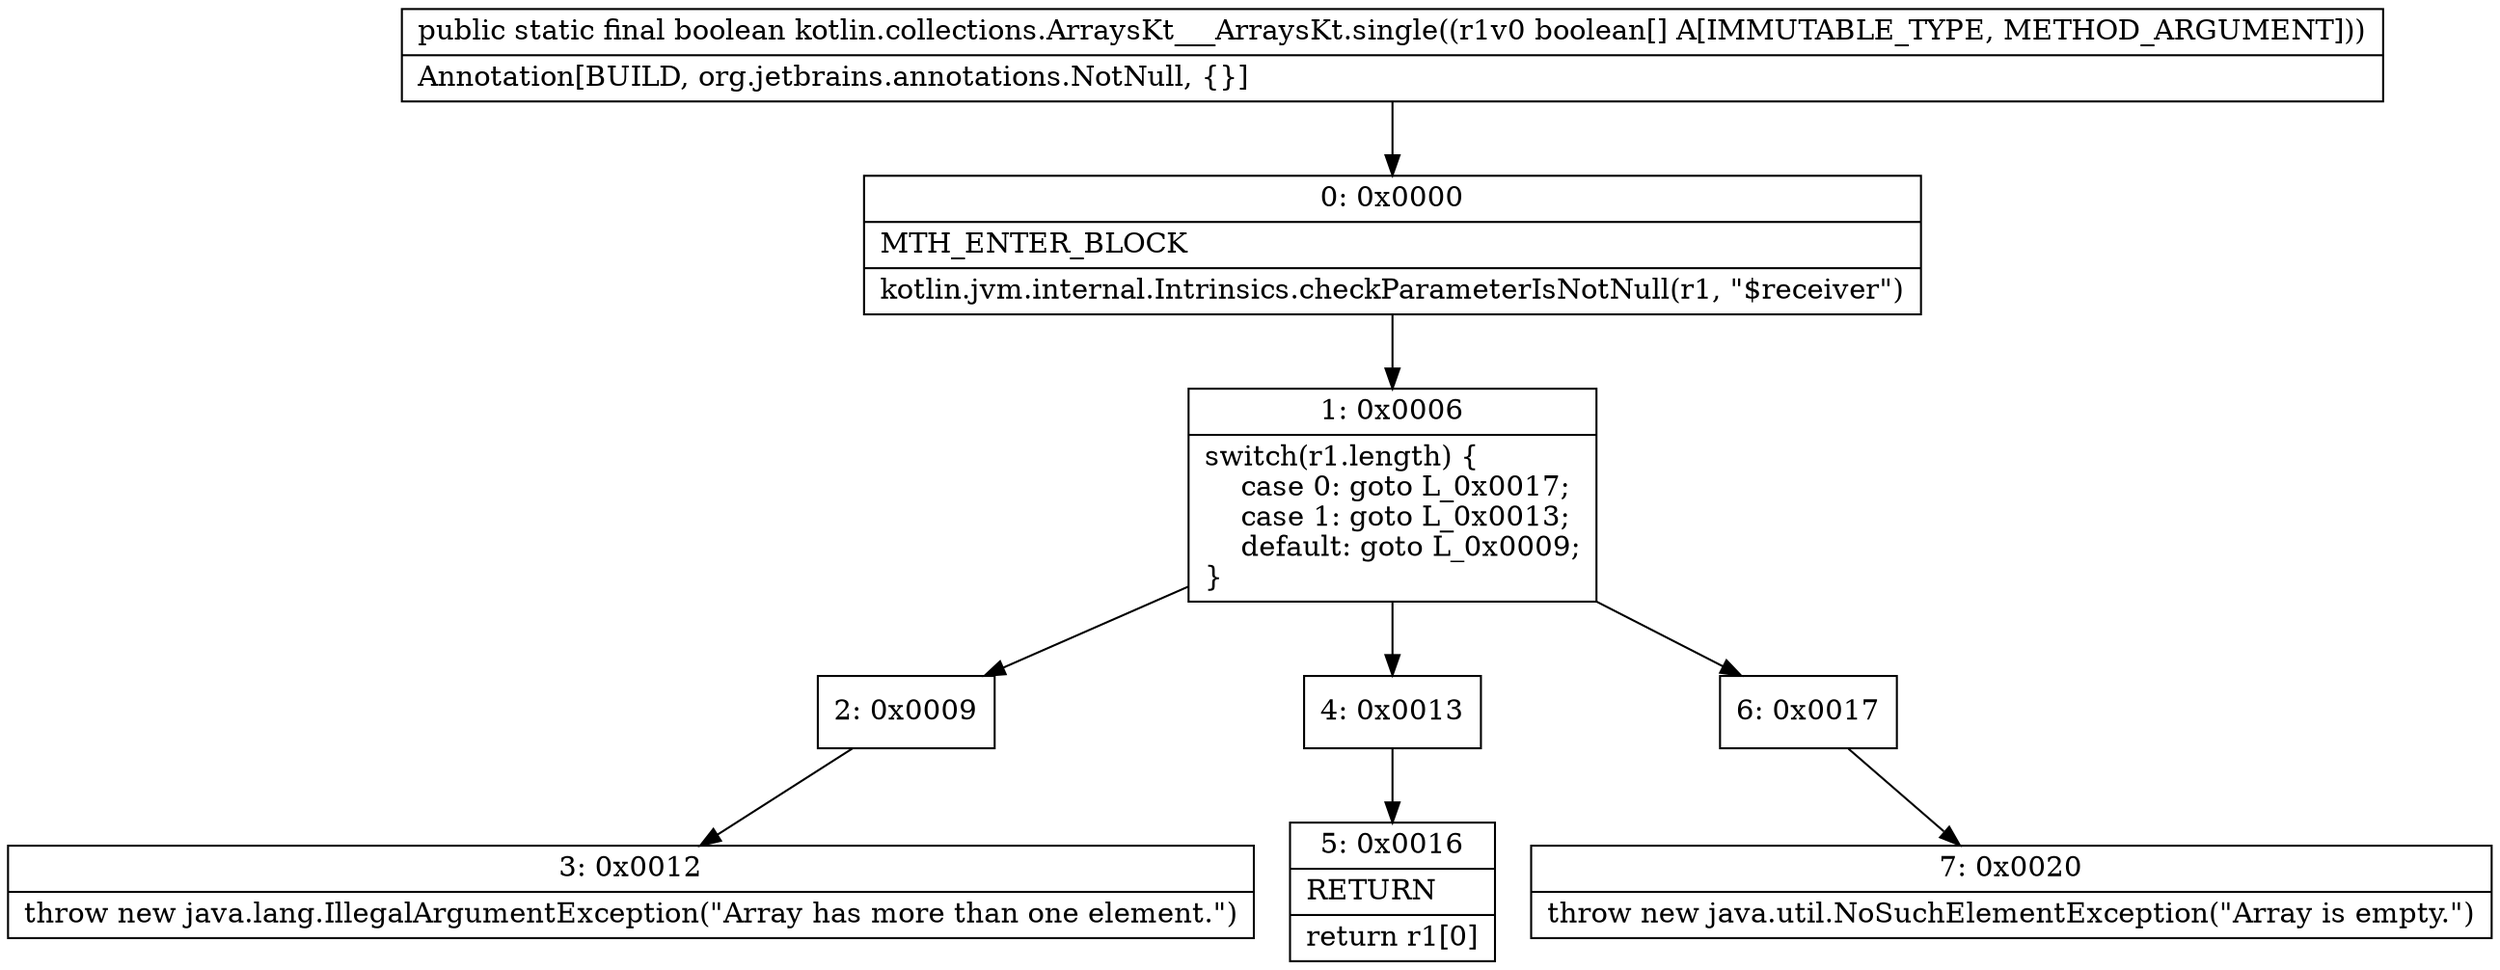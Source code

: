 digraph "CFG forkotlin.collections.ArraysKt___ArraysKt.single([Z)Z" {
Node_0 [shape=record,label="{0\:\ 0x0000|MTH_ENTER_BLOCK\l|kotlin.jvm.internal.Intrinsics.checkParameterIsNotNull(r1, \"$receiver\")\l}"];
Node_1 [shape=record,label="{1\:\ 0x0006|switch(r1.length) \{\l    case 0: goto L_0x0017;\l    case 1: goto L_0x0013;\l    default: goto L_0x0009;\l\}\l}"];
Node_2 [shape=record,label="{2\:\ 0x0009}"];
Node_3 [shape=record,label="{3\:\ 0x0012|throw new java.lang.IllegalArgumentException(\"Array has more than one element.\")\l}"];
Node_4 [shape=record,label="{4\:\ 0x0013}"];
Node_5 [shape=record,label="{5\:\ 0x0016|RETURN\l|return r1[0]\l}"];
Node_6 [shape=record,label="{6\:\ 0x0017}"];
Node_7 [shape=record,label="{7\:\ 0x0020|throw new java.util.NoSuchElementException(\"Array is empty.\")\l}"];
MethodNode[shape=record,label="{public static final boolean kotlin.collections.ArraysKt___ArraysKt.single((r1v0 boolean[] A[IMMUTABLE_TYPE, METHOD_ARGUMENT]))  | Annotation[BUILD, org.jetbrains.annotations.NotNull, \{\}]\l}"];
MethodNode -> Node_0;
Node_0 -> Node_1;
Node_1 -> Node_2;
Node_1 -> Node_4;
Node_1 -> Node_6;
Node_2 -> Node_3;
Node_4 -> Node_5;
Node_6 -> Node_7;
}

